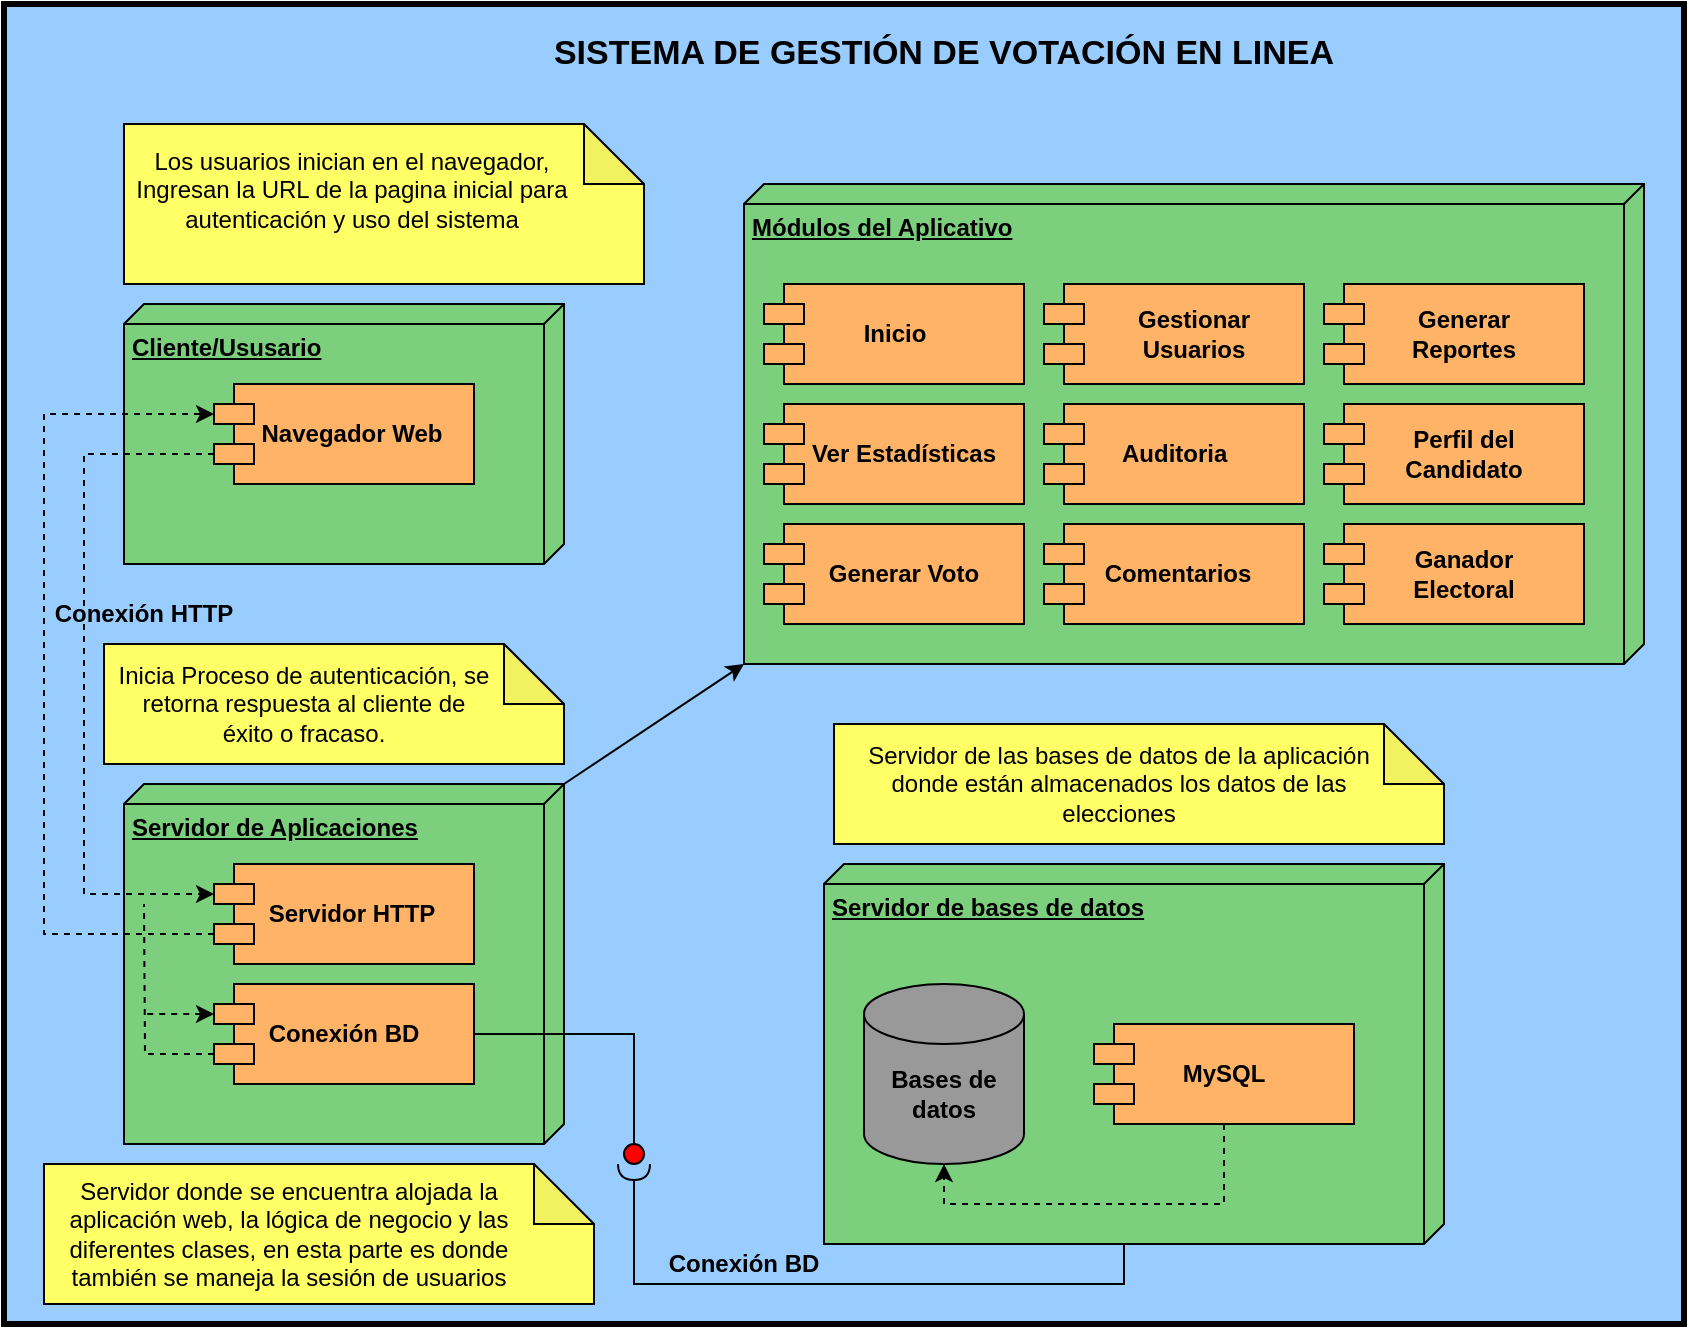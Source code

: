 <mxfile version="15.8.3" type="github">
  <diagram id="RVkzgzMljxvAVQpPoxjH" name="Page-1">
    <mxGraphModel dx="838" dy="1690" grid="1" gridSize="10" guides="1" tooltips="1" connect="1" arrows="1" fold="1" page="1" pageScale="1" pageWidth="827" pageHeight="1169" math="0" shadow="0">
      <root>
        <mxCell id="0" />
        <mxCell id="1" parent="0" />
        <mxCell id="tOcEG-pJ3GPGT-B6Gy56-61" value="" style="rounded=0;whiteSpace=wrap;html=1;labelBackgroundColor=#CCE5FF;strokeColor=#000000;strokeWidth=3;fillColor=#99CCFF;" vertex="1" parent="1">
          <mxGeometry x="190" y="-80" width="840" height="660" as="geometry" />
        </mxCell>
        <mxCell id="tOcEG-pJ3GPGT-B6Gy56-8" value="&lt;b&gt;Servidor de Aplicaciones&lt;/b&gt;" style="verticalAlign=top;align=left;spacingTop=8;spacingLeft=2;spacingRight=12;shape=cube;size=10;direction=south;fontStyle=4;html=1;fillColor=#7CCF7C;" vertex="1" parent="1">
          <mxGeometry x="250" y="310" width="220" height="180" as="geometry" />
        </mxCell>
        <mxCell id="tOcEG-pJ3GPGT-B6Gy56-5" value="&lt;b&gt;Cliente/Ususario&lt;/b&gt;" style="verticalAlign=top;align=left;spacingTop=8;spacingLeft=2;spacingRight=12;shape=cube;size=10;direction=south;fontStyle=4;html=1;fillColor=#7CCF7C;" vertex="1" parent="1">
          <mxGeometry x="250" y="70" width="220" height="130" as="geometry" />
        </mxCell>
        <mxCell id="tOcEG-pJ3GPGT-B6Gy56-42" style="edgeStyle=orthogonalEdgeStyle;rounded=0;orthogonalLoop=1;jettySize=auto;html=1;exitX=0;exitY=0;exitDx=0;exitDy=35;exitPerimeter=0;entryX=0;entryY=0;entryDx=0;entryDy=15;entryPerimeter=0;dashed=1;endArrow=classic;endFill=1;startArrow=none;startFill=0;" edge="1" parent="1" source="tOcEG-pJ3GPGT-B6Gy56-4" target="tOcEG-pJ3GPGT-B6Gy56-9">
          <mxGeometry relative="1" as="geometry">
            <Array as="points">
              <mxPoint x="230" y="145" />
              <mxPoint x="230" y="365" />
            </Array>
          </mxGeometry>
        </mxCell>
        <mxCell id="tOcEG-pJ3GPGT-B6Gy56-4" value="" style="shape=module;align=left;spacingLeft=20;align=center;verticalAlign=top;fillColor=#FFB366;" vertex="1" parent="1">
          <mxGeometry x="295" y="110" width="130" height="50" as="geometry" />
        </mxCell>
        <mxCell id="tOcEG-pJ3GPGT-B6Gy56-6" value="&lt;span&gt;Navegador Web&lt;/span&gt;" style="text;html=1;strokeColor=none;fillColor=none;align=center;verticalAlign=middle;whiteSpace=wrap;rounded=0;fontStyle=1" vertex="1" parent="1">
          <mxGeometry x="314" y="120" width="100" height="30" as="geometry" />
        </mxCell>
        <mxCell id="tOcEG-pJ3GPGT-B6Gy56-39" style="edgeStyle=orthogonalEdgeStyle;rounded=0;orthogonalLoop=1;jettySize=auto;html=1;exitX=0;exitY=0;exitDx=0;exitDy=35;exitPerimeter=0;entryX=0;entryY=0;entryDx=0;entryDy=15;entryPerimeter=0;dashed=1;" edge="1" parent="1" source="tOcEG-pJ3GPGT-B6Gy56-9" target="tOcEG-pJ3GPGT-B6Gy56-4">
          <mxGeometry relative="1" as="geometry">
            <Array as="points">
              <mxPoint x="210" y="385" />
              <mxPoint x="210" y="125" />
            </Array>
          </mxGeometry>
        </mxCell>
        <mxCell id="tOcEG-pJ3GPGT-B6Gy56-9" value="" style="shape=module;align=left;spacingLeft=20;align=center;verticalAlign=top;fillColor=#FFB366;" vertex="1" parent="1">
          <mxGeometry x="295" y="350" width="130" height="50" as="geometry" />
        </mxCell>
        <mxCell id="tOcEG-pJ3GPGT-B6Gy56-43" style="edgeStyle=orthogonalEdgeStyle;rounded=0;orthogonalLoop=1;jettySize=auto;html=1;exitX=0;exitY=0;exitDx=0;exitDy=35;exitPerimeter=0;dashed=1;endArrow=none;endFill=0;" edge="1" parent="1" source="tOcEG-pJ3GPGT-B6Gy56-10">
          <mxGeometry relative="1" as="geometry">
            <mxPoint x="260" y="370" as="targetPoint" />
          </mxGeometry>
        </mxCell>
        <mxCell id="tOcEG-pJ3GPGT-B6Gy56-44" style="edgeStyle=orthogonalEdgeStyle;rounded=0;orthogonalLoop=1;jettySize=auto;html=1;exitX=0;exitY=0;exitDx=0;exitDy=15;exitPerimeter=0;dashed=1;endArrow=none;endFill=0;startArrow=classic;startFill=1;" edge="1" parent="1" source="tOcEG-pJ3GPGT-B6Gy56-10">
          <mxGeometry relative="1" as="geometry">
            <mxPoint x="260" y="425" as="targetPoint" />
          </mxGeometry>
        </mxCell>
        <mxCell id="tOcEG-pJ3GPGT-B6Gy56-10" value="" style="shape=module;align=left;spacingLeft=20;align=center;verticalAlign=top;fillColor=#FFB366;" vertex="1" parent="1">
          <mxGeometry x="295" y="410" width="130" height="50" as="geometry" />
        </mxCell>
        <mxCell id="tOcEG-pJ3GPGT-B6Gy56-11" value="&lt;span&gt;Servidor HTTP&lt;/span&gt;" style="text;html=1;strokeColor=none;fillColor=none;align=center;verticalAlign=middle;whiteSpace=wrap;rounded=0;fontStyle=1" vertex="1" parent="1">
          <mxGeometry x="314" y="360" width="100" height="30" as="geometry" />
        </mxCell>
        <mxCell id="tOcEG-pJ3GPGT-B6Gy56-12" value="&lt;span&gt;Conexión BD&lt;/span&gt;" style="text;html=1;strokeColor=none;fillColor=none;align=center;verticalAlign=middle;whiteSpace=wrap;rounded=0;fontStyle=1" vertex="1" parent="1">
          <mxGeometry x="310" y="420" width="100" height="30" as="geometry" />
        </mxCell>
        <mxCell id="tOcEG-pJ3GPGT-B6Gy56-13" value="&lt;b&gt;Módulos del Aplicativo&lt;/b&gt;" style="verticalAlign=top;align=left;spacingTop=8;spacingLeft=2;spacingRight=12;shape=cube;size=10;direction=south;fontStyle=4;html=1;fillColor=#7CCF7C;" vertex="1" parent="1">
          <mxGeometry x="560" y="10" width="450" height="240" as="geometry" />
        </mxCell>
        <mxCell id="tOcEG-pJ3GPGT-B6Gy56-14" value="" style="shape=module;align=left;spacingLeft=20;align=center;verticalAlign=top;fillColor=#FFB366;" vertex="1" parent="1">
          <mxGeometry x="570" y="60" width="130" height="50" as="geometry" />
        </mxCell>
        <mxCell id="tOcEG-pJ3GPGT-B6Gy56-15" value="" style="shape=module;align=left;spacingLeft=20;align=center;verticalAlign=top;fillColor=#FFB366;" vertex="1" parent="1">
          <mxGeometry x="710" y="60" width="130" height="50" as="geometry" />
        </mxCell>
        <mxCell id="tOcEG-pJ3GPGT-B6Gy56-16" value="" style="shape=module;align=left;spacingLeft=20;align=center;verticalAlign=top;fillColor=#FFB366;" vertex="1" parent="1">
          <mxGeometry x="850" y="60" width="130" height="50" as="geometry" />
        </mxCell>
        <mxCell id="tOcEG-pJ3GPGT-B6Gy56-17" value="" style="shape=module;align=left;spacingLeft=20;align=center;verticalAlign=top;fillColor=#FFB366;" vertex="1" parent="1">
          <mxGeometry x="570" y="120" width="130" height="50" as="geometry" />
        </mxCell>
        <mxCell id="tOcEG-pJ3GPGT-B6Gy56-18" value="" style="shape=module;align=left;spacingLeft=20;align=center;verticalAlign=top;fillColor=#FFB366;" vertex="1" parent="1">
          <mxGeometry x="710" y="120" width="130" height="50" as="geometry" />
        </mxCell>
        <mxCell id="tOcEG-pJ3GPGT-B6Gy56-19" value="" style="shape=module;align=left;spacingLeft=20;align=center;verticalAlign=top;fillColor=#FFB366;" vertex="1" parent="1">
          <mxGeometry x="850" y="120" width="130" height="50" as="geometry" />
        </mxCell>
        <mxCell id="tOcEG-pJ3GPGT-B6Gy56-20" value="" style="shape=module;align=left;spacingLeft=20;align=center;verticalAlign=top;fillColor=#FFB366;" vertex="1" parent="1">
          <mxGeometry x="570" y="180" width="130" height="50" as="geometry" />
        </mxCell>
        <mxCell id="tOcEG-pJ3GPGT-B6Gy56-21" value="" style="shape=module;align=left;spacingLeft=20;align=center;verticalAlign=top;fillColor=#FFB366;" vertex="1" parent="1">
          <mxGeometry x="710" y="180" width="130" height="50" as="geometry" />
        </mxCell>
        <mxCell id="tOcEG-pJ3GPGT-B6Gy56-22" value="" style="shape=module;align=left;spacingLeft=20;align=center;verticalAlign=top;fillColor=#FFB366;" vertex="1" parent="1">
          <mxGeometry x="850" y="180" width="130" height="50" as="geometry" />
        </mxCell>
        <mxCell id="tOcEG-pJ3GPGT-B6Gy56-23" value="&lt;span&gt;Inicio&lt;/span&gt;" style="text;html=1;strokeColor=none;fillColor=none;align=center;verticalAlign=middle;whiteSpace=wrap;rounded=0;fontStyle=1" vertex="1" parent="1">
          <mxGeometry x="602.5" y="70" width="65" height="30" as="geometry" />
        </mxCell>
        <mxCell id="tOcEG-pJ3GPGT-B6Gy56-24" value="&lt;span&gt;Gestionar Usuarios&lt;/span&gt;" style="text;html=1;strokeColor=none;fillColor=none;align=center;verticalAlign=middle;whiteSpace=wrap;rounded=0;fontStyle=1" vertex="1" parent="1">
          <mxGeometry x="735" y="70" width="100" height="30" as="geometry" />
        </mxCell>
        <mxCell id="tOcEG-pJ3GPGT-B6Gy56-25" value="&lt;span&gt;Generar Reportes&lt;/span&gt;" style="text;html=1;strokeColor=none;fillColor=none;align=center;verticalAlign=middle;whiteSpace=wrap;rounded=0;fontStyle=1" vertex="1" parent="1">
          <mxGeometry x="870" y="70" width="100" height="30" as="geometry" />
        </mxCell>
        <mxCell id="tOcEG-pJ3GPGT-B6Gy56-26" value="&lt;span&gt;Ver E&lt;/span&gt;stadísticas" style="text;html=1;strokeColor=none;fillColor=none;align=center;verticalAlign=middle;whiteSpace=wrap;rounded=0;fontStyle=1" vertex="1" parent="1">
          <mxGeometry x="590" y="130" width="100" height="30" as="geometry" />
        </mxCell>
        <mxCell id="tOcEG-pJ3GPGT-B6Gy56-27" value="&lt;span&gt;Auditoria&amp;nbsp;&lt;/span&gt;" style="text;html=1;strokeColor=none;fillColor=none;align=center;verticalAlign=middle;whiteSpace=wrap;rounded=0;fontStyle=1" vertex="1" parent="1">
          <mxGeometry x="727" y="130" width="100" height="30" as="geometry" />
        </mxCell>
        <mxCell id="tOcEG-pJ3GPGT-B6Gy56-28" value="&lt;span&gt;Perfil del Candidato&lt;/span&gt;" style="text;html=1;strokeColor=none;fillColor=none;align=center;verticalAlign=middle;whiteSpace=wrap;rounded=0;fontStyle=1" vertex="1" parent="1">
          <mxGeometry x="870" y="130" width="100" height="30" as="geometry" />
        </mxCell>
        <mxCell id="tOcEG-pJ3GPGT-B6Gy56-29" value="&lt;span&gt;Generar Voto&lt;/span&gt;" style="text;html=1;strokeColor=none;fillColor=none;align=center;verticalAlign=middle;whiteSpace=wrap;rounded=0;fontStyle=1" vertex="1" parent="1">
          <mxGeometry x="590" y="190" width="100" height="30" as="geometry" />
        </mxCell>
        <mxCell id="tOcEG-pJ3GPGT-B6Gy56-30" value="&lt;span&gt;Comentarios&lt;/span&gt;" style="text;html=1;strokeColor=none;fillColor=none;align=center;verticalAlign=middle;whiteSpace=wrap;rounded=0;fontStyle=1" vertex="1" parent="1">
          <mxGeometry x="727" y="190" width="100" height="30" as="geometry" />
        </mxCell>
        <mxCell id="tOcEG-pJ3GPGT-B6Gy56-31" value="&lt;span&gt;Ganador Electoral&lt;/span&gt;" style="text;html=1;strokeColor=none;fillColor=none;align=center;verticalAlign=middle;whiteSpace=wrap;rounded=0;fontStyle=1" vertex="1" parent="1">
          <mxGeometry x="870" y="190" width="100" height="30" as="geometry" />
        </mxCell>
        <mxCell id="tOcEG-pJ3GPGT-B6Gy56-32" value="&lt;b&gt;Servidor de bases de datos&lt;/b&gt;" style="verticalAlign=top;align=left;spacingTop=8;spacingLeft=2;spacingRight=12;shape=cube;size=10;direction=south;fontStyle=4;html=1;fillColor=#7CCF7C;" vertex="1" parent="1">
          <mxGeometry x="600" y="350" width="310" height="190" as="geometry" />
        </mxCell>
        <mxCell id="tOcEG-pJ3GPGT-B6Gy56-33" value="" style="shape=cylinder3;whiteSpace=wrap;html=1;boundedLbl=1;backgroundOutline=1;size=15;fillColor=#999999;" vertex="1" parent="1">
          <mxGeometry x="620" y="410" width="80" height="90" as="geometry" />
        </mxCell>
        <mxCell id="tOcEG-pJ3GPGT-B6Gy56-34" value="&lt;span&gt;Bases de datos&lt;/span&gt;" style="text;html=1;strokeColor=none;fillColor=none;align=center;verticalAlign=middle;whiteSpace=wrap;rounded=0;fontStyle=1" vertex="1" parent="1">
          <mxGeometry x="620" y="450" width="80" height="30" as="geometry" />
        </mxCell>
        <mxCell id="tOcEG-pJ3GPGT-B6Gy56-45" style="edgeStyle=orthogonalEdgeStyle;rounded=0;orthogonalLoop=1;jettySize=auto;html=1;exitX=0.5;exitY=1;exitDx=0;exitDy=0;entryX=0.5;entryY=1;entryDx=0;entryDy=0;entryPerimeter=0;dashed=1;startArrow=none;startFill=0;endArrow=classic;endFill=1;" edge="1" parent="1" source="tOcEG-pJ3GPGT-B6Gy56-35" target="tOcEG-pJ3GPGT-B6Gy56-33">
          <mxGeometry relative="1" as="geometry" />
        </mxCell>
        <mxCell id="tOcEG-pJ3GPGT-B6Gy56-35" value="" style="shape=module;align=left;spacingLeft=20;align=center;verticalAlign=top;fillColor=#FFB366;" vertex="1" parent="1">
          <mxGeometry x="735" y="430" width="130" height="50" as="geometry" />
        </mxCell>
        <mxCell id="tOcEG-pJ3GPGT-B6Gy56-36" value="&lt;span&gt;MySQL&lt;/span&gt;" style="text;html=1;strokeColor=none;fillColor=none;align=center;verticalAlign=middle;whiteSpace=wrap;rounded=0;fontStyle=1" vertex="1" parent="1">
          <mxGeometry x="760" y="440" width="80" height="30" as="geometry" />
        </mxCell>
        <mxCell id="tOcEG-pJ3GPGT-B6Gy56-38" value="" style="endArrow=classic;html=1;rounded=0;exitX=0;exitY=0;exitDx=0;exitDy=0;exitPerimeter=0;entryX=1;entryY=1;entryDx=0;entryDy=0;entryPerimeter=0;" edge="1" parent="1" source="tOcEG-pJ3GPGT-B6Gy56-8" target="tOcEG-pJ3GPGT-B6Gy56-13">
          <mxGeometry width="50" height="50" relative="1" as="geometry">
            <mxPoint x="610" y="270" as="sourcePoint" />
            <mxPoint x="660" y="220" as="targetPoint" />
          </mxGeometry>
        </mxCell>
        <mxCell id="tOcEG-pJ3GPGT-B6Gy56-46" value="" style="rounded=0;orthogonalLoop=1;jettySize=auto;html=1;endArrow=none;endFill=0;sketch=0;sourcePerimeterSpacing=0;targetPerimeterSpacing=0;exitX=1;exitY=0.5;exitDx=0;exitDy=0;" edge="1" target="tOcEG-pJ3GPGT-B6Gy56-48" parent="1" source="tOcEG-pJ3GPGT-B6Gy56-10">
          <mxGeometry relative="1" as="geometry">
            <mxPoint x="505" y="440" as="sourcePoint" />
            <Array as="points">
              <mxPoint x="505" y="435" />
            </Array>
          </mxGeometry>
        </mxCell>
        <mxCell id="tOcEG-pJ3GPGT-B6Gy56-47" value="" style="rounded=0;orthogonalLoop=1;jettySize=auto;html=1;endArrow=halfCircle;endFill=0;endSize=6;strokeWidth=1;sketch=0;exitX=0;exitY=0;exitDx=190;exitDy=160;exitPerimeter=0;" edge="1" target="tOcEG-pJ3GPGT-B6Gy56-48" parent="1" source="tOcEG-pJ3GPGT-B6Gy56-32">
          <mxGeometry relative="1" as="geometry">
            <mxPoint x="668" y="580" as="sourcePoint" />
            <mxPoint x="490" y="530" as="targetPoint" />
            <Array as="points">
              <mxPoint x="750" y="560" />
              <mxPoint x="620" y="560" />
              <mxPoint x="505" y="560" />
            </Array>
          </mxGeometry>
        </mxCell>
        <mxCell id="tOcEG-pJ3GPGT-B6Gy56-48" value="" style="ellipse;whiteSpace=wrap;html=1;align=center;aspect=fixed;resizable=0;points=[];outlineConnect=0;sketch=0;fillColor=#FF0000;" vertex="1" parent="1">
          <mxGeometry x="500" y="490" width="10" height="10" as="geometry" />
        </mxCell>
        <mxCell id="tOcEG-pJ3GPGT-B6Gy56-49" value="" style="shape=note;whiteSpace=wrap;html=1;backgroundOutline=1;darkOpacity=0.05;fillColor=#FFFF66;" vertex="1" parent="1">
          <mxGeometry x="250" y="-20" width="260" height="80" as="geometry" />
        </mxCell>
        <mxCell id="tOcEG-pJ3GPGT-B6Gy56-50" value="&lt;span&gt;Los usuarios inician en el navegador,&lt;br&gt;Ingresan la URL de la pagina inicial para&lt;br&gt;autenticación y uso del sistema&lt;br&gt;&lt;br&gt;&lt;/span&gt;" style="text;html=1;strokeColor=none;fillColor=none;align=center;verticalAlign=middle;whiteSpace=wrap;rounded=0;" vertex="1" parent="1">
          <mxGeometry x="254" y="-10" width="220" height="60" as="geometry" />
        </mxCell>
        <mxCell id="tOcEG-pJ3GPGT-B6Gy56-51" value="" style="shape=note;whiteSpace=wrap;html=1;backgroundOutline=1;darkOpacity=0.05;fillColor=#FFFF66;" vertex="1" parent="1">
          <mxGeometry x="240" y="240" width="230" height="60" as="geometry" />
        </mxCell>
        <mxCell id="tOcEG-pJ3GPGT-B6Gy56-52" value="&lt;span&gt;Inicia Proceso de autenticación, se retorna respuesta al cliente de éxito&amp;nbsp;o fracaso.&lt;br&gt;&lt;/span&gt;" style="text;html=1;strokeColor=none;fillColor=none;align=center;verticalAlign=middle;whiteSpace=wrap;rounded=0;" vertex="1" parent="1">
          <mxGeometry x="240" y="240" width="200" height="60" as="geometry" />
        </mxCell>
        <mxCell id="tOcEG-pJ3GPGT-B6Gy56-53" value="" style="shape=note;whiteSpace=wrap;html=1;backgroundOutline=1;darkOpacity=0.05;fillColor=#FFFF66;" vertex="1" parent="1">
          <mxGeometry x="605" y="280" width="305" height="60" as="geometry" />
        </mxCell>
        <mxCell id="tOcEG-pJ3GPGT-B6Gy56-54" value="&lt;span&gt;Servidor de las bases de datos de la aplicación donde están almacenados los datos de las elecciones&lt;br&gt;&lt;/span&gt;" style="text;html=1;strokeColor=none;fillColor=none;align=center;verticalAlign=middle;whiteSpace=wrap;rounded=0;" vertex="1" parent="1">
          <mxGeometry x="615" y="290" width="265" height="40" as="geometry" />
        </mxCell>
        <mxCell id="tOcEG-pJ3GPGT-B6Gy56-55" value="" style="shape=note;whiteSpace=wrap;html=1;backgroundOutline=1;darkOpacity=0.05;fillColor=#FFFF66;" vertex="1" parent="1">
          <mxGeometry x="210" y="500" width="275" height="70" as="geometry" />
        </mxCell>
        <mxCell id="tOcEG-pJ3GPGT-B6Gy56-56" value="&lt;span&gt;Servidor donde se encuentra alojada la aplicación web, la lógica de negocio y las diferentes clases, en esta parte es donde también se maneja la sesión de usuarios&lt;br&gt;&lt;/span&gt;" style="text;html=1;strokeColor=none;fillColor=none;align=center;verticalAlign=middle;whiteSpace=wrap;rounded=0;" vertex="1" parent="1">
          <mxGeometry x="200" y="505" width="265" height="60" as="geometry" />
        </mxCell>
        <mxCell id="tOcEG-pJ3GPGT-B6Gy56-57" value="&lt;span&gt;&lt;b&gt;Conexión BD&lt;/b&gt;&lt;/span&gt;" style="text;html=1;strokeColor=none;fillColor=none;align=center;verticalAlign=middle;whiteSpace=wrap;rounded=0;" vertex="1" parent="1">
          <mxGeometry x="510" y="535" width="100" height="30" as="geometry" />
        </mxCell>
        <mxCell id="tOcEG-pJ3GPGT-B6Gy56-58" value="&lt;span&gt;&lt;b&gt;Conexión HTTP&lt;/b&gt;&lt;/span&gt;" style="text;html=1;strokeColor=none;fillColor=none;align=center;verticalAlign=middle;whiteSpace=wrap;rounded=0;" vertex="1" parent="1">
          <mxGeometry x="210" y="210" width="100" height="30" as="geometry" />
        </mxCell>
        <mxCell id="tOcEG-pJ3GPGT-B6Gy56-62" value="&lt;span&gt;&lt;font style=&quot;font-size: 17px&quot;&gt;SISTEMA DE GESTIÓN DE VOTACIÓN EN LINEA&lt;/font&gt;&lt;/span&gt;" style="text;html=1;strokeColor=none;fillColor=none;align=center;verticalAlign=middle;whiteSpace=wrap;rounded=0;fontStyle=1" vertex="1" parent="1">
          <mxGeometry x="460" y="-70" width="400" height="30" as="geometry" />
        </mxCell>
      </root>
    </mxGraphModel>
  </diagram>
</mxfile>

